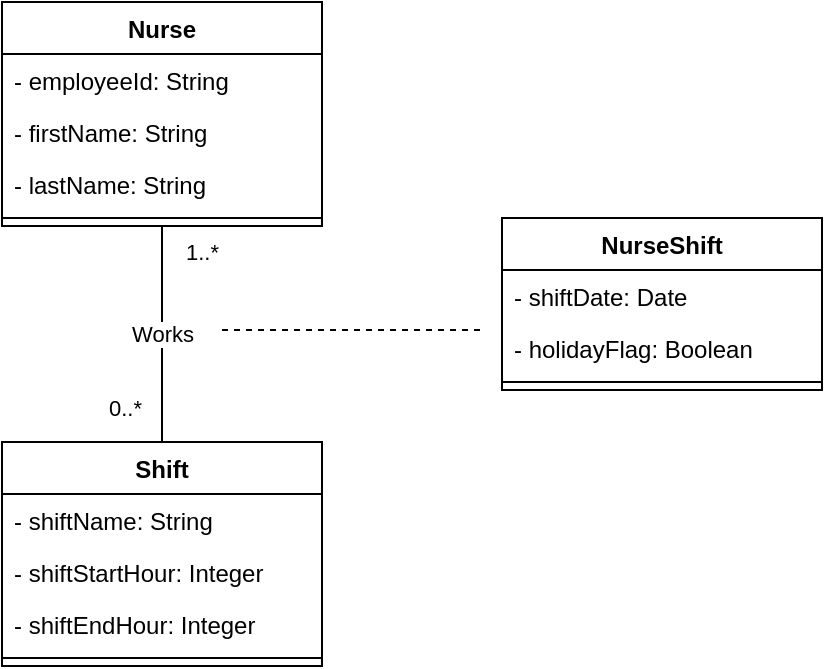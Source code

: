 <mxfile version="26.1.1">
  <diagram name="Page-1" id="7aeM5vU5uCkl2VDHHB4G">
    <mxGraphModel dx="1242" dy="785" grid="1" gridSize="10" guides="1" tooltips="1" connect="1" arrows="1" fold="1" page="1" pageScale="1" pageWidth="850" pageHeight="1100" math="0" shadow="0">
      <root>
        <mxCell id="0" />
        <mxCell id="1" parent="0" />
        <mxCell id="PAwugswTs4XGlvi22sBl-1" value="Nurse" style="swimlane;fontStyle=1;align=center;verticalAlign=top;childLayout=stackLayout;horizontal=1;startSize=26;horizontalStack=0;resizeParent=1;resizeParentMax=0;resizeLast=0;collapsible=1;marginBottom=0;whiteSpace=wrap;html=1;" vertex="1" parent="1">
          <mxGeometry x="290" y="60" width="160" height="112" as="geometry" />
        </mxCell>
        <mxCell id="PAwugswTs4XGlvi22sBl-2" value="- employeeId: String" style="text;strokeColor=none;fillColor=none;align=left;verticalAlign=top;spacingLeft=4;spacingRight=4;overflow=hidden;rotatable=0;points=[[0,0.5],[1,0.5]];portConstraint=eastwest;whiteSpace=wrap;html=1;" vertex="1" parent="PAwugswTs4XGlvi22sBl-1">
          <mxGeometry y="26" width="160" height="26" as="geometry" />
        </mxCell>
        <mxCell id="PAwugswTs4XGlvi22sBl-5" value="- firstName: String" style="text;strokeColor=none;fillColor=none;align=left;verticalAlign=top;spacingLeft=4;spacingRight=4;overflow=hidden;rotatable=0;points=[[0,0.5],[1,0.5]];portConstraint=eastwest;whiteSpace=wrap;html=1;" vertex="1" parent="PAwugswTs4XGlvi22sBl-1">
          <mxGeometry y="52" width="160" height="26" as="geometry" />
        </mxCell>
        <mxCell id="PAwugswTs4XGlvi22sBl-6" value="- lastName: String" style="text;strokeColor=none;fillColor=none;align=left;verticalAlign=top;spacingLeft=4;spacingRight=4;overflow=hidden;rotatable=0;points=[[0,0.5],[1,0.5]];portConstraint=eastwest;whiteSpace=wrap;html=1;" vertex="1" parent="PAwugswTs4XGlvi22sBl-1">
          <mxGeometry y="78" width="160" height="26" as="geometry" />
        </mxCell>
        <mxCell id="PAwugswTs4XGlvi22sBl-3" value="" style="line;strokeWidth=1;fillColor=none;align=left;verticalAlign=middle;spacingTop=-1;spacingLeft=3;spacingRight=3;rotatable=0;labelPosition=right;points=[];portConstraint=eastwest;strokeColor=inherit;" vertex="1" parent="PAwugswTs4XGlvi22sBl-1">
          <mxGeometry y="104" width="160" height="8" as="geometry" />
        </mxCell>
        <mxCell id="PAwugswTs4XGlvi22sBl-7" value="Shift" style="swimlane;fontStyle=1;align=center;verticalAlign=top;childLayout=stackLayout;horizontal=1;startSize=26;horizontalStack=0;resizeParent=1;resizeParentMax=0;resizeLast=0;collapsible=1;marginBottom=0;whiteSpace=wrap;html=1;" vertex="1" parent="1">
          <mxGeometry x="290" y="280" width="160" height="112" as="geometry" />
        </mxCell>
        <mxCell id="PAwugswTs4XGlvi22sBl-10" value="- shiftName: String" style="text;strokeColor=none;fillColor=none;align=left;verticalAlign=top;spacingLeft=4;spacingRight=4;overflow=hidden;rotatable=0;points=[[0,0.5],[1,0.5]];portConstraint=eastwest;whiteSpace=wrap;html=1;" vertex="1" parent="PAwugswTs4XGlvi22sBl-7">
          <mxGeometry y="26" width="160" height="26" as="geometry" />
        </mxCell>
        <mxCell id="PAwugswTs4XGlvi22sBl-15" value="- shiftStartHour: Integer" style="text;strokeColor=none;fillColor=none;align=left;verticalAlign=top;spacingLeft=4;spacingRight=4;overflow=hidden;rotatable=0;points=[[0,0.5],[1,0.5]];portConstraint=eastwest;whiteSpace=wrap;html=1;" vertex="1" parent="PAwugswTs4XGlvi22sBl-7">
          <mxGeometry y="52" width="160" height="26" as="geometry" />
        </mxCell>
        <mxCell id="PAwugswTs4XGlvi22sBl-16" value="- shiftEndHour: Integer" style="text;strokeColor=none;fillColor=none;align=left;verticalAlign=top;spacingLeft=4;spacingRight=4;overflow=hidden;rotatable=0;points=[[0,0.5],[1,0.5]];portConstraint=eastwest;whiteSpace=wrap;html=1;" vertex="1" parent="PAwugswTs4XGlvi22sBl-7">
          <mxGeometry y="78" width="160" height="26" as="geometry" />
        </mxCell>
        <mxCell id="PAwugswTs4XGlvi22sBl-11" value="" style="line;strokeWidth=1;fillColor=none;align=left;verticalAlign=middle;spacingTop=-1;spacingLeft=3;spacingRight=3;rotatable=0;labelPosition=right;points=[];portConstraint=eastwest;strokeColor=inherit;" vertex="1" parent="PAwugswTs4XGlvi22sBl-7">
          <mxGeometry y="104" width="160" height="8" as="geometry" />
        </mxCell>
        <mxCell id="PAwugswTs4XGlvi22sBl-12" value="Works" style="endArrow=none;html=1;endSize=12;startArrow=none;startSize=14;startFill=0;edgeStyle=orthogonalEdgeStyle;rounded=0;exitX=0.5;exitY=1;exitDx=0;exitDy=0;entryX=0.5;entryY=0;entryDx=0;entryDy=0;" edge="1" parent="1" source="PAwugswTs4XGlvi22sBl-1" target="PAwugswTs4XGlvi22sBl-7">
          <mxGeometry relative="1" as="geometry">
            <mxPoint x="340" y="400" as="sourcePoint" />
            <mxPoint x="370" y="260" as="targetPoint" />
          </mxGeometry>
        </mxCell>
        <mxCell id="PAwugswTs4XGlvi22sBl-13" value="1..*" style="edgeLabel;resizable=0;html=1;align=left;verticalAlign=top;" connectable="0" vertex="1" parent="PAwugswTs4XGlvi22sBl-12">
          <mxGeometry x="-1" relative="1" as="geometry">
            <mxPoint x="10" as="offset" />
          </mxGeometry>
        </mxCell>
        <mxCell id="PAwugswTs4XGlvi22sBl-14" value="0..*" style="edgeLabel;resizable=0;html=1;align=right;verticalAlign=top;" connectable="0" vertex="1" parent="PAwugswTs4XGlvi22sBl-12">
          <mxGeometry x="1" relative="1" as="geometry">
            <mxPoint x="-10" y="-30" as="offset" />
          </mxGeometry>
        </mxCell>
        <mxCell id="PAwugswTs4XGlvi22sBl-17" value="" style="line;strokeWidth=1;fillColor=none;align=left;verticalAlign=middle;spacingTop=-1;spacingLeft=3;spacingRight=3;rotatable=0;labelPosition=right;points=[];portConstraint=eastwest;strokeColor=inherit;dashed=1;" vertex="1" parent="1">
          <mxGeometry x="400" y="220" width="130" height="8" as="geometry" />
        </mxCell>
        <mxCell id="PAwugswTs4XGlvi22sBl-19" value="NurseShift" style="swimlane;fontStyle=1;align=center;verticalAlign=top;childLayout=stackLayout;horizontal=1;startSize=26;horizontalStack=0;resizeParent=1;resizeParentMax=0;resizeLast=0;collapsible=1;marginBottom=0;whiteSpace=wrap;html=1;" vertex="1" parent="1">
          <mxGeometry x="540" y="168" width="160" height="86" as="geometry" />
        </mxCell>
        <mxCell id="PAwugswTs4XGlvi22sBl-20" value="- shiftDate: Date" style="text;strokeColor=none;fillColor=none;align=left;verticalAlign=top;spacingLeft=4;spacingRight=4;overflow=hidden;rotatable=0;points=[[0,0.5],[1,0.5]];portConstraint=eastwest;whiteSpace=wrap;html=1;" vertex="1" parent="PAwugswTs4XGlvi22sBl-19">
          <mxGeometry y="26" width="160" height="26" as="geometry" />
        </mxCell>
        <mxCell id="PAwugswTs4XGlvi22sBl-21" value="- holidayFlag: Boolean" style="text;strokeColor=none;fillColor=none;align=left;verticalAlign=top;spacingLeft=4;spacingRight=4;overflow=hidden;rotatable=0;points=[[0,0.5],[1,0.5]];portConstraint=eastwest;whiteSpace=wrap;html=1;" vertex="1" parent="PAwugswTs4XGlvi22sBl-19">
          <mxGeometry y="52" width="160" height="26" as="geometry" />
        </mxCell>
        <mxCell id="PAwugswTs4XGlvi22sBl-23" value="" style="line;strokeWidth=1;fillColor=none;align=left;verticalAlign=middle;spacingTop=-1;spacingLeft=3;spacingRight=3;rotatable=0;labelPosition=right;points=[];portConstraint=eastwest;strokeColor=inherit;" vertex="1" parent="PAwugswTs4XGlvi22sBl-19">
          <mxGeometry y="78" width="160" height="8" as="geometry" />
        </mxCell>
      </root>
    </mxGraphModel>
  </diagram>
</mxfile>
